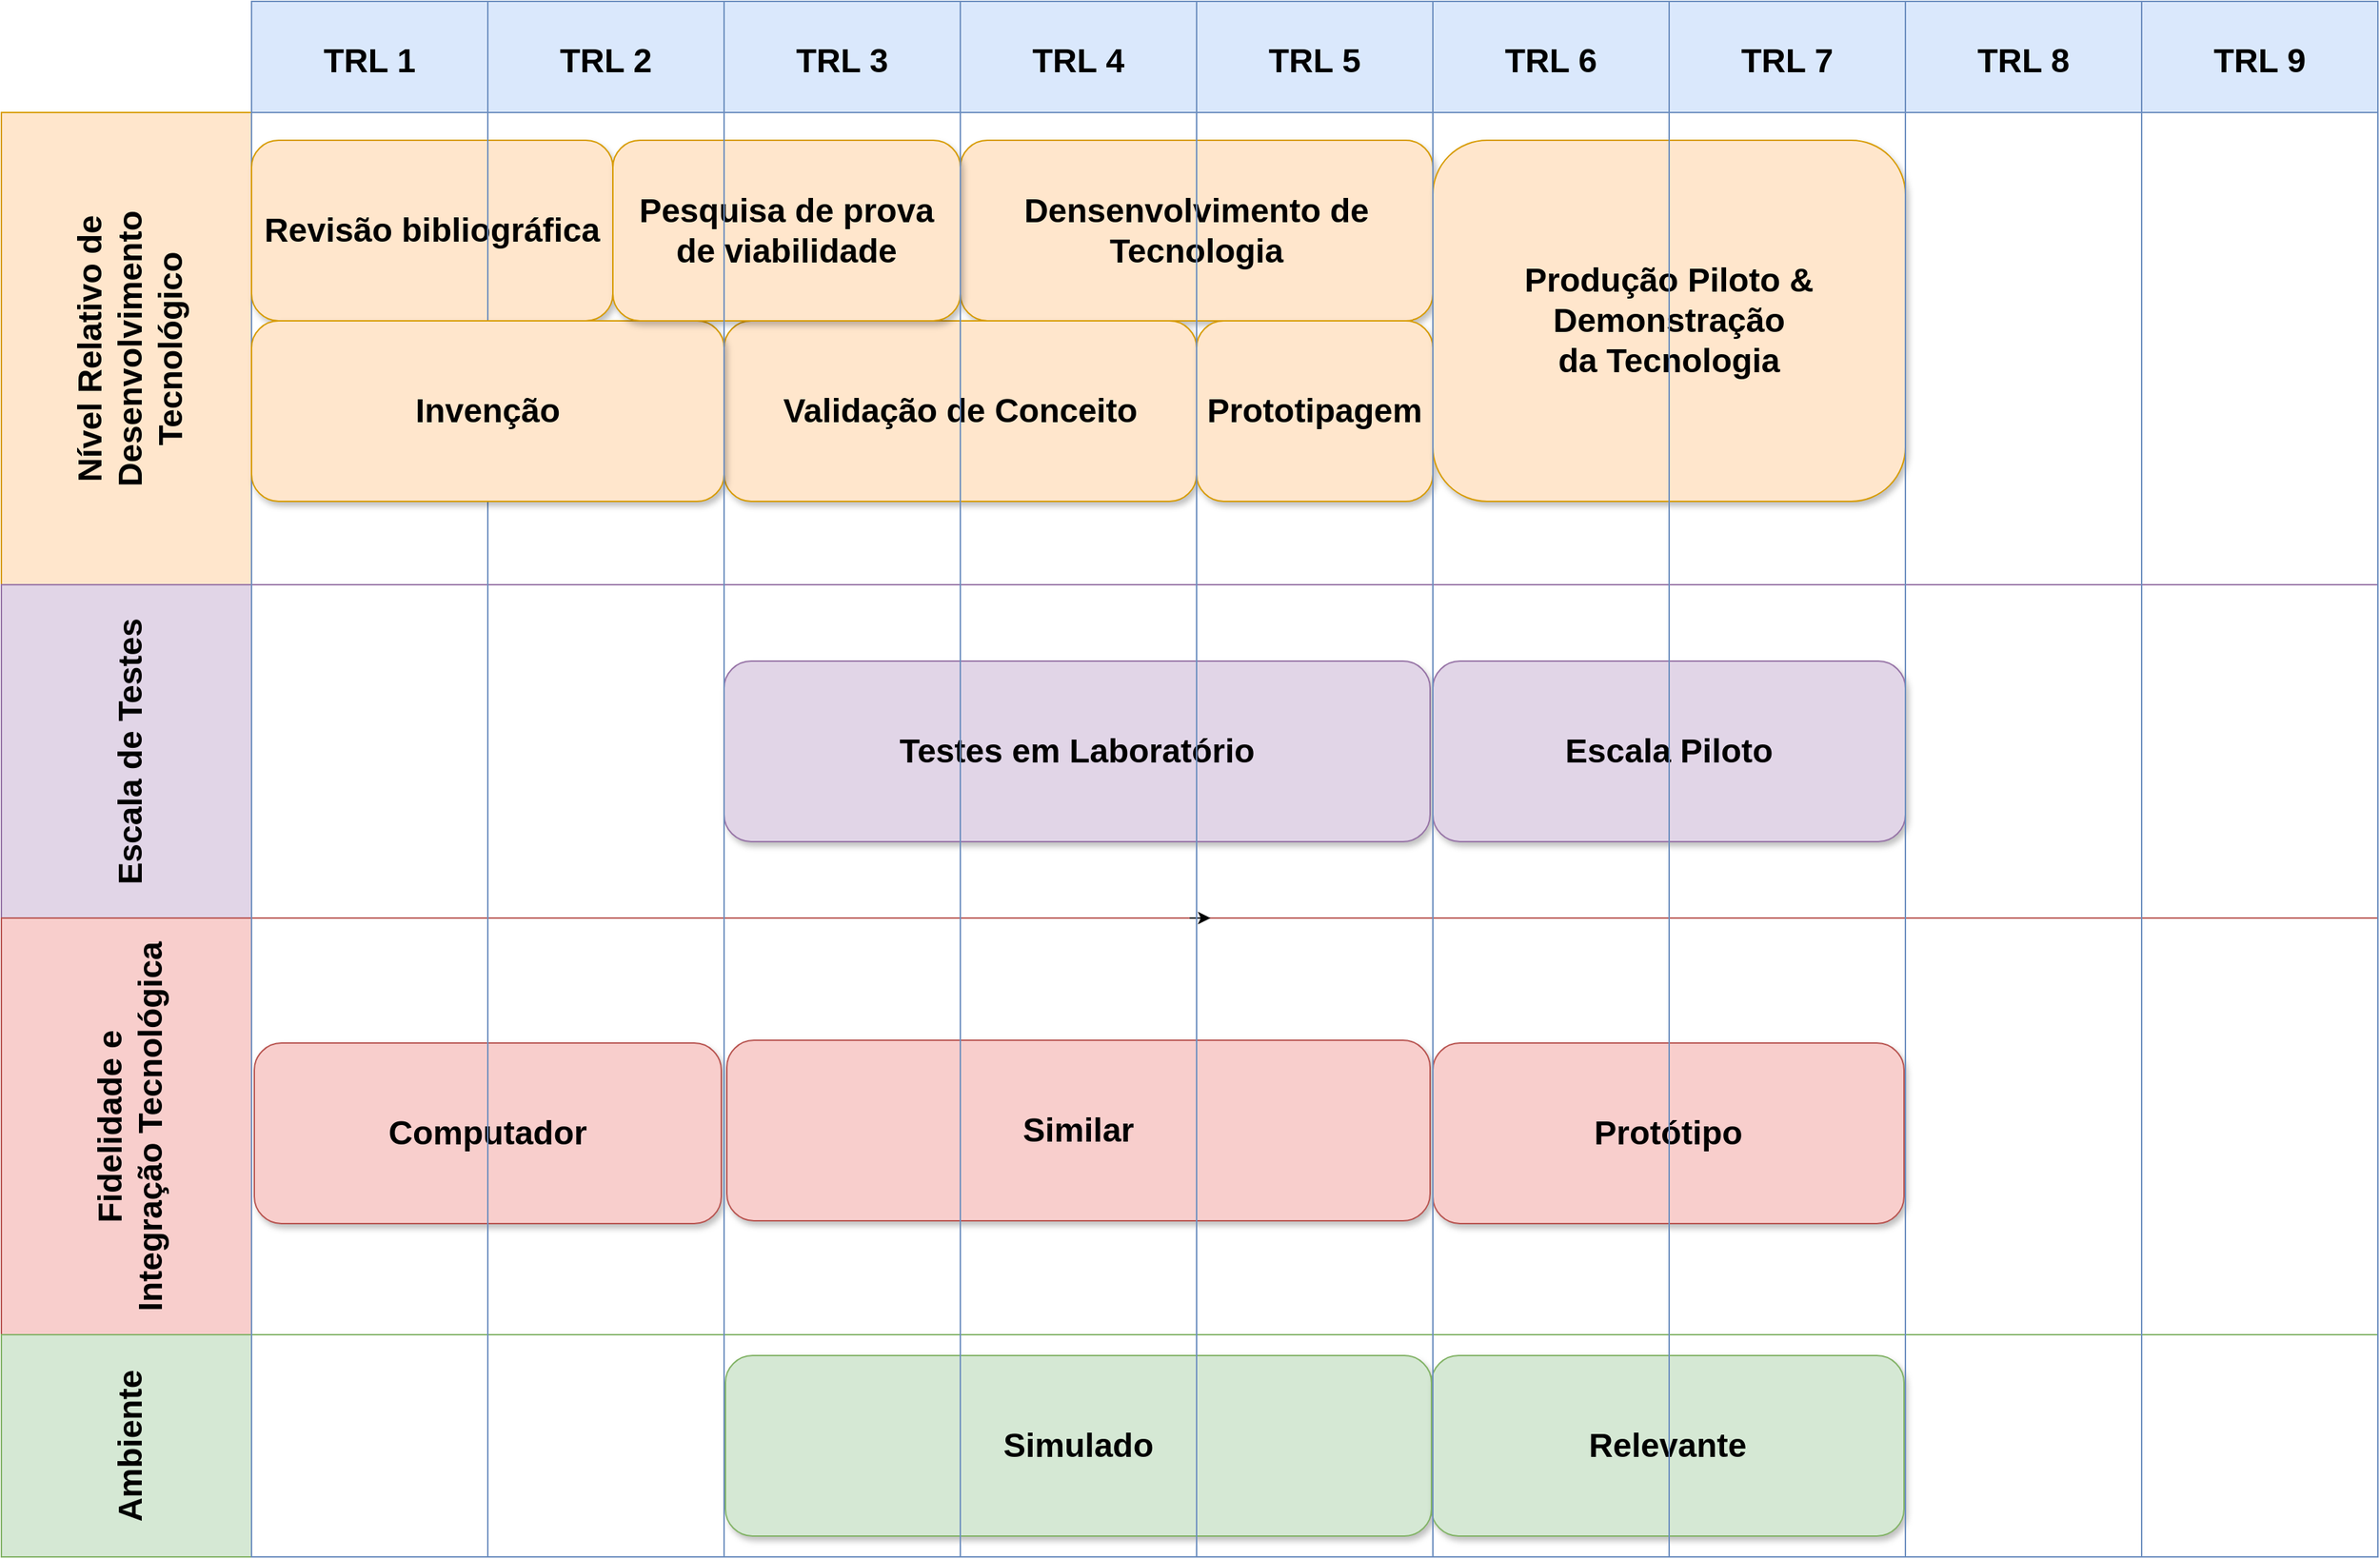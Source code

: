 <mxfile version="19.0.3" type="device"><diagram id="wFE0QG_FPsp0jaGvCLVb" name="Page-1"><mxGraphModel dx="3610" dy="1508" grid="0" gridSize="10" guides="1" tooltips="1" connect="1" arrows="1" fold="1" page="1" pageScale="1" pageWidth="1920" pageHeight="1200" math="0" shadow="0"><root><mxCell id="0"/><mxCell id="1" parent="0"/><mxCell id="h72weLQ-v1Izwwtd6WfZ-42" value="" style="group" vertex="1" connectable="0" parent="1"><mxGeometry x="100" y="120" width="1710" height="1040" as="geometry"/></mxCell><mxCell id="h72weLQ-v1Izwwtd6WfZ-1" value="Nível Relativo de &#10;Desenvolvimento&#10;Tecnológico" style="swimlane;horizontal=0;startSize=180;fontSize=24;fillColor=#ffe6cc;strokeColor=#d79b00;" vertex="1" parent="h72weLQ-v1Izwwtd6WfZ-42"><mxGeometry width="1710" height="340" as="geometry"/></mxCell><mxCell id="h72weLQ-v1Izwwtd6WfZ-15" value="Escala de Testes" style="swimlane;horizontal=0;startSize=180;fontSize=24;fillColor=#e1d5e7;strokeColor=#9673a6;" vertex="1" parent="h72weLQ-v1Izwwtd6WfZ-42"><mxGeometry y="340" width="1710" height="240" as="geometry"/></mxCell><mxCell id="8ee--ngN5sYF0L9ZjMN5-5" value="Testes em Laboratório" style="rounded=1;whiteSpace=wrap;html=1;fontSize=24;fillColor=#e1d5e7;strokeColor=#9673a6;shadow=1;sketch=0;glass=0;fontStyle=1" vertex="1" parent="h72weLQ-v1Izwwtd6WfZ-15"><mxGeometry x="520" y="55" width="508" height="130" as="geometry"/></mxCell><mxCell id="8ee--ngN5sYF0L9ZjMN5-6" value="Escala Piloto" style="rounded=1;whiteSpace=wrap;html=1;fontSize=24;fillColor=#e1d5e7;strokeColor=#9673a6;shadow=1;sketch=0;glass=0;fontStyle=1" vertex="1" parent="h72weLQ-v1Izwwtd6WfZ-15"><mxGeometry x="1030" y="55" width="340" height="130" as="geometry"/></mxCell><mxCell id="h72weLQ-v1Izwwtd6WfZ-16" value="Fidelidade e &#10;Integração Tecnológica" style="swimlane;horizontal=0;startSize=180;fontSize=24;fillColor=#f8cecc;strokeColor=#b85450;" vertex="1" parent="h72weLQ-v1Izwwtd6WfZ-42"><mxGeometry y="580" width="1710" height="300" as="geometry"/></mxCell><mxCell id="8ee--ngN5sYF0L9ZjMN5-9" value="Computador" style="rounded=1;whiteSpace=wrap;html=1;fontSize=24;fillColor=#f8cecc;strokeColor=#b85450;shadow=1;sketch=0;glass=0;fontStyle=1" vertex="1" parent="h72weLQ-v1Izwwtd6WfZ-16"><mxGeometry x="182" y="90" width="336" height="130" as="geometry"/></mxCell><mxCell id="8ee--ngN5sYF0L9ZjMN5-10" value="Similar" style="rounded=1;whiteSpace=wrap;html=1;fontSize=24;fillColor=#f8cecc;strokeColor=#b85450;shadow=1;sketch=0;glass=0;fontStyle=1" vertex="1" parent="h72weLQ-v1Izwwtd6WfZ-16"><mxGeometry x="522" y="88" width="506" height="130" as="geometry"/></mxCell><mxCell id="8ee--ngN5sYF0L9ZjMN5-11" value="Protótipo" style="rounded=1;whiteSpace=wrap;html=1;fontSize=24;fillColor=#f8cecc;strokeColor=#b85450;shadow=1;sketch=0;glass=0;fontStyle=1" vertex="1" parent="h72weLQ-v1Izwwtd6WfZ-16"><mxGeometry x="1030" y="90" width="339" height="130" as="geometry"/></mxCell><mxCell id="h72weLQ-v1Izwwtd6WfZ-17" value="Ambiente" style="swimlane;horizontal=0;startSize=180;fontSize=24;fillColor=#d5e8d4;strokeColor=#82b366;" vertex="1" parent="h72weLQ-v1Izwwtd6WfZ-42"><mxGeometry y="880" width="1710" height="160" as="geometry"/></mxCell><mxCell id="8ee--ngN5sYF0L9ZjMN5-7" value="Simulado" style="rounded=1;whiteSpace=wrap;html=1;fontSize=24;fillColor=#d5e8d4;strokeColor=#82b366;shadow=1;sketch=0;glass=0;fontStyle=1" vertex="1" parent="h72weLQ-v1Izwwtd6WfZ-17"><mxGeometry x="521" y="15" width="508" height="130" as="geometry"/></mxCell><mxCell id="8ee--ngN5sYF0L9ZjMN5-8" value="Relevante" style="rounded=1;whiteSpace=wrap;html=1;fontSize=24;fillColor=#d5e8d4;strokeColor=#82b366;shadow=1;sketch=0;glass=0;fontStyle=1" vertex="1" parent="h72weLQ-v1Izwwtd6WfZ-17"><mxGeometry x="1029" y="15" width="340" height="130" as="geometry"/></mxCell><mxCell id="h72weLQ-v1Izwwtd6WfZ-43" value="Densenvolvimento de&lt;br&gt;Tecnologia" style="rounded=1;whiteSpace=wrap;html=1;fontSize=24;fillColor=#ffe6cc;strokeColor=#d79b00;shadow=1;sketch=0;glass=0;gradientColor=none;fontStyle=1" vertex="1" parent="h72weLQ-v1Izwwtd6WfZ-42"><mxGeometry x="690" y="20" width="340" height="130" as="geometry"/></mxCell><mxCell id="h72weLQ-v1Izwwtd6WfZ-44" value="Validação de Conceito" style="rounded=1;whiteSpace=wrap;html=1;fontSize=24;fillColor=#ffe6cc;strokeColor=#d79b00;shadow=1;sketch=0;glass=0;gradientColor=none;fontStyle=1" vertex="1" parent="h72weLQ-v1Izwwtd6WfZ-42"><mxGeometry x="520" y="150" width="340" height="130" as="geometry"/></mxCell><mxCell id="h72weLQ-v1Izwwtd6WfZ-53" value="Prototipagem" style="rounded=1;whiteSpace=wrap;html=1;fontSize=24;fillColor=#ffe6cc;strokeColor=#d79b00;shadow=1;sketch=0;glass=0;gradientColor=none;fontStyle=1" vertex="1" parent="h72weLQ-v1Izwwtd6WfZ-42"><mxGeometry x="860" y="150" width="170" height="130" as="geometry"/></mxCell><mxCell id="8ee--ngN5sYF0L9ZjMN5-1" value="Produção Piloto &amp;amp; Demonstração &lt;br&gt;da Tecnologia" style="rounded=1;whiteSpace=wrap;html=1;fontSize=24;fillColor=#ffe6cc;strokeColor=#d79b00;shadow=1;sketch=0;glass=0;gradientColor=none;fontStyle=1" vertex="1" parent="h72weLQ-v1Izwwtd6WfZ-42"><mxGeometry x="1030" y="20" width="340" height="260" as="geometry"/></mxCell><mxCell id="h72weLQ-v1Izwwtd6WfZ-52" style="edgeStyle=orthogonalEdgeStyle;rounded=0;orthogonalLoop=1;jettySize=auto;html=1;exitX=0.5;exitY=0;exitDx=0;exitDy=0;fontSize=24;" edge="1" parent="1" source="h72weLQ-v1Izwwtd6WfZ-16"><mxGeometry relative="1" as="geometry"><mxPoint x="970" y="700.333" as="targetPoint"/></mxGeometry></mxCell><mxCell id="h72weLQ-v1Izwwtd6WfZ-18" value="TRL 1" style="swimlane;fontSize=24;startSize=80;fillColor=#dae8fc;strokeColor=#6c8ebf;" vertex="1" parent="1"><mxGeometry x="280" y="40" width="170" height="1120" as="geometry"/></mxCell><mxCell id="h72weLQ-v1Izwwtd6WfZ-38" value="Revisão bibliográfica" style="rounded=1;whiteSpace=wrap;html=1;fontSize=24;fillColor=#ffe6cc;strokeColor=#d79b00;shadow=1;sketch=0;glass=0;gradientColor=none;fontStyle=1" vertex="1" parent="h72weLQ-v1Izwwtd6WfZ-18"><mxGeometry y="100" width="260" height="130" as="geometry"/></mxCell><mxCell id="h72weLQ-v1Izwwtd6WfZ-30" value="TRL 2" style="swimlane;fontSize=24;startSize=80;fillColor=#dae8fc;strokeColor=#6c8ebf;" vertex="1" parent="1"><mxGeometry x="450" y="40" width="170" height="1120" as="geometry"/></mxCell><mxCell id="h72weLQ-v1Izwwtd6WfZ-39" value="Invenção" style="rounded=1;whiteSpace=wrap;html=1;fontSize=24;fillColor=#ffe6cc;strokeColor=#d79b00;shadow=1;sketch=0;glass=0;gradientColor=none;fontStyle=1" vertex="1" parent="h72weLQ-v1Izwwtd6WfZ-30"><mxGeometry x="-170" y="230" width="340" height="130" as="geometry"/></mxCell><mxCell id="h72weLQ-v1Izwwtd6WfZ-40" value="Pesquisa de prova &lt;br&gt;de viabilidade" style="rounded=1;whiteSpace=wrap;html=1;fontSize=24;fillColor=#ffe6cc;strokeColor=#d79b00;shadow=1;sketch=0;glass=0;gradientColor=none;fontStyle=1" vertex="1" parent="h72weLQ-v1Izwwtd6WfZ-30"><mxGeometry x="90" y="100" width="250" height="130" as="geometry"/></mxCell><mxCell id="h72weLQ-v1Izwwtd6WfZ-31" value="TRL 3" style="swimlane;fontSize=24;startSize=80;fillColor=#dae8fc;strokeColor=#6c8ebf;" vertex="1" parent="1"><mxGeometry x="620" y="40" width="170" height="1120" as="geometry"/></mxCell><mxCell id="h72weLQ-v1Izwwtd6WfZ-32" value="TRL 4" style="swimlane;fontSize=24;startSize=80;fillColor=#dae8fc;strokeColor=#6c8ebf;" vertex="1" parent="1"><mxGeometry x="790" y="40" width="170" height="1120" as="geometry"/></mxCell><mxCell id="h72weLQ-v1Izwwtd6WfZ-33" value="TRL 5" style="swimlane;fontSize=24;startSize=80;fillColor=#dae8fc;strokeColor=#6c8ebf;" vertex="1" parent="1"><mxGeometry x="960" y="40" width="170" height="1120" as="geometry"/></mxCell><mxCell id="h72weLQ-v1Izwwtd6WfZ-34" value="TRL 6" style="swimlane;fontSize=24;startSize=80;fillColor=#dae8fc;strokeColor=#6c8ebf;" vertex="1" parent="1"><mxGeometry x="1130" y="40" width="170" height="1120" as="geometry"/></mxCell><mxCell id="h72weLQ-v1Izwwtd6WfZ-35" value="TRL 7" style="swimlane;fontSize=24;startSize=80;fillColor=#dae8fc;strokeColor=#6c8ebf;" vertex="1" parent="1"><mxGeometry x="1300" y="40" width="170" height="1120" as="geometry"/></mxCell><mxCell id="8ee--ngN5sYF0L9ZjMN5-2" value="TRL 8" style="swimlane;fontSize=24;startSize=80;fillColor=#dae8fc;strokeColor=#6c8ebf;" vertex="1" parent="1"><mxGeometry x="1470" y="40" width="170" height="1120" as="geometry"/></mxCell><mxCell id="8ee--ngN5sYF0L9ZjMN5-3" value="TRL 9" style="swimlane;fontSize=24;startSize=80;fillColor=#dae8fc;strokeColor=#6c8ebf;" vertex="1" parent="1"><mxGeometry x="1640" y="40" width="170" height="1120" as="geometry"/></mxCell></root></mxGraphModel></diagram></mxfile>